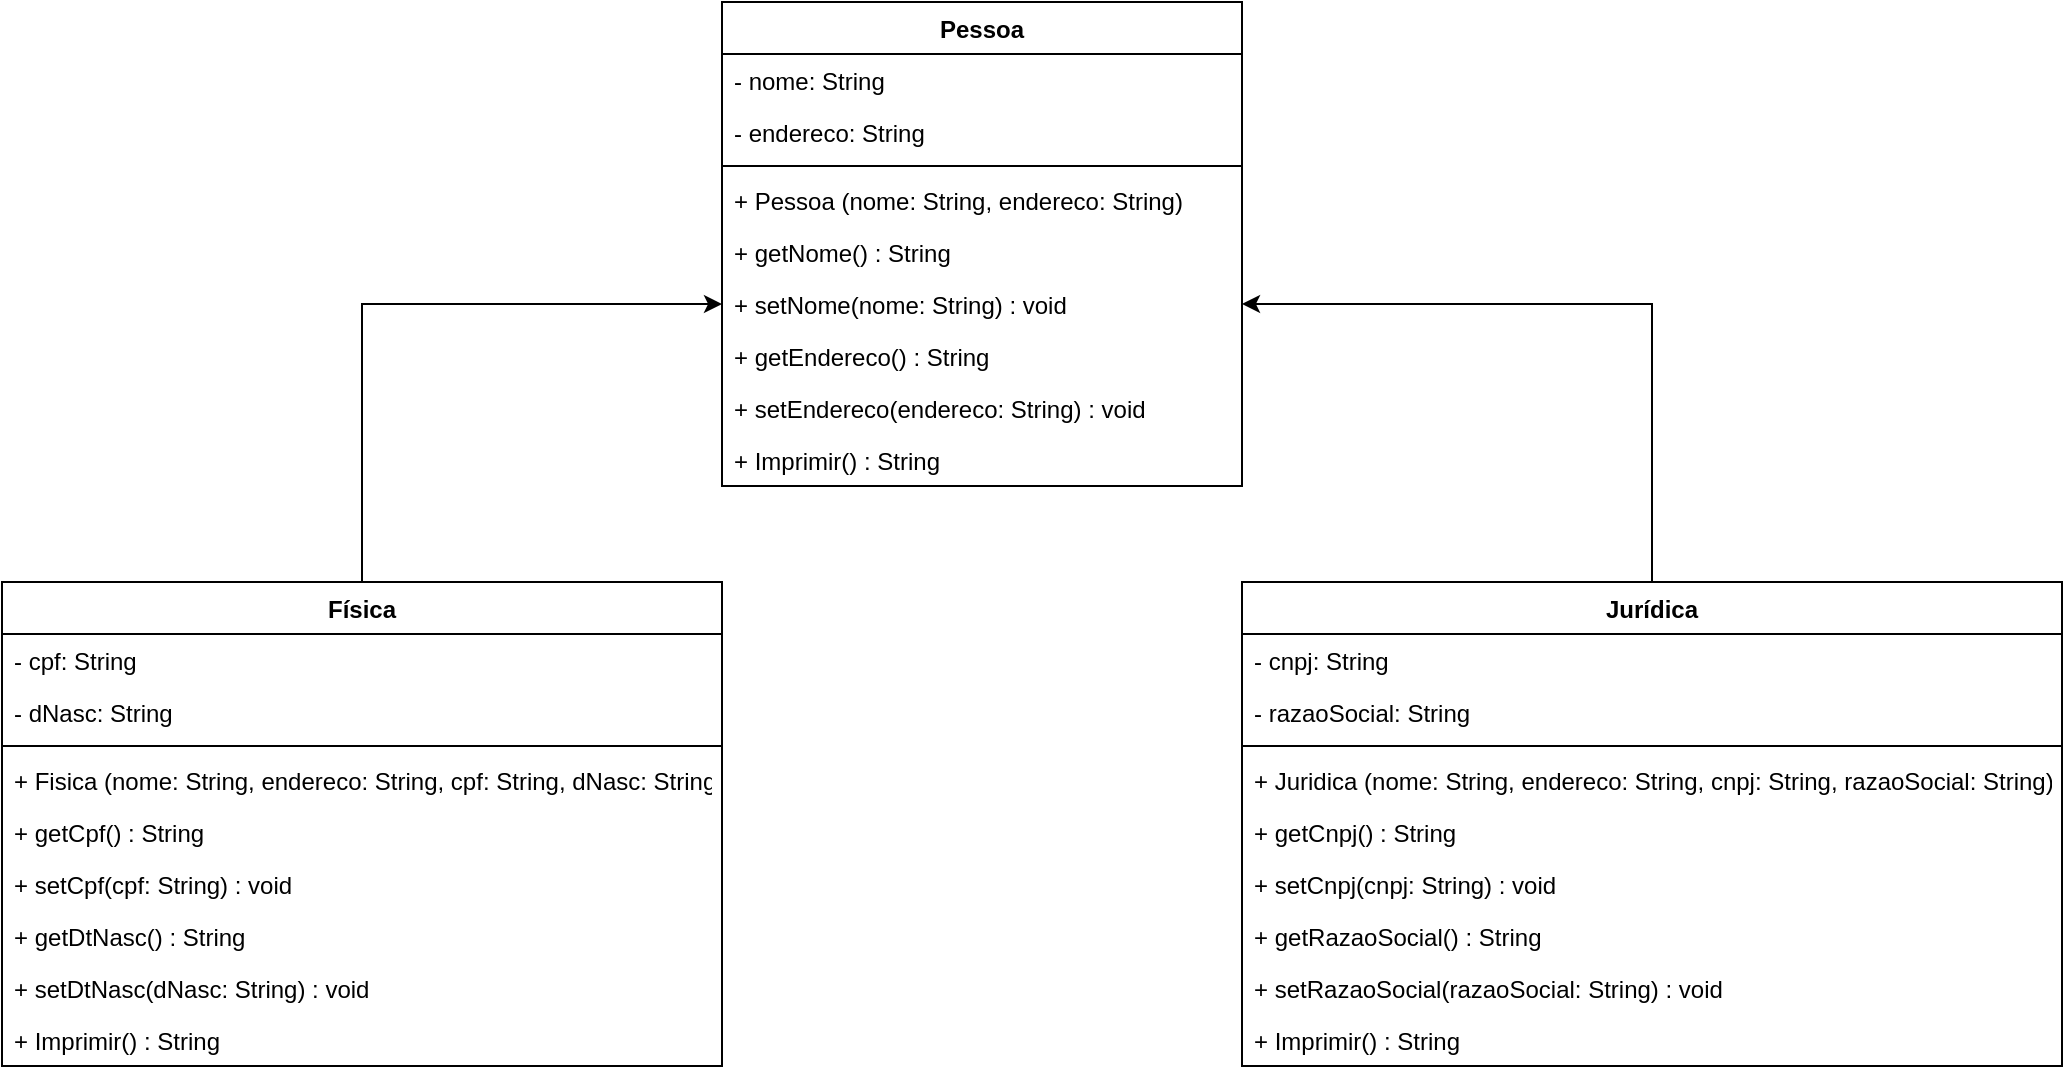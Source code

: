 <mxfile version="20.2.2" type="device"><diagram id="C5RBs43oDa-KdzZeNtuy" name="Page-1"><mxGraphModel dx="2067" dy="643" grid="1" gridSize="10" guides="1" tooltips="1" connect="1" arrows="1" fold="1" page="1" pageScale="1" pageWidth="827" pageHeight="1169" math="0" shadow="0"><root><mxCell id="WIyWlLk6GJQsqaUBKTNV-0"/><mxCell id="WIyWlLk6GJQsqaUBKTNV-1" parent="WIyWlLk6GJQsqaUBKTNV-0"/><mxCell id="zkfFHV4jXpPFQw0GAbJ--0" value="Pessoa" style="swimlane;fontStyle=1;align=center;verticalAlign=top;childLayout=stackLayout;horizontal=1;startSize=26;horizontalStack=0;resizeParent=1;resizeLast=0;collapsible=1;marginBottom=0;rounded=0;shadow=0;strokeWidth=1;" parent="WIyWlLk6GJQsqaUBKTNV-1" vertex="1"><mxGeometry x="220" y="120" width="260" height="242" as="geometry"><mxRectangle x="220" y="120" width="160" height="26" as="alternateBounds"/></mxGeometry></mxCell><mxCell id="zkfFHV4jXpPFQw0GAbJ--1" value="- nome: String" style="text;align=left;verticalAlign=top;spacingLeft=4;spacingRight=4;overflow=hidden;rotatable=0;points=[[0,0.5],[1,0.5]];portConstraint=eastwest;" parent="zkfFHV4jXpPFQw0GAbJ--0" vertex="1"><mxGeometry y="26" width="260" height="26" as="geometry"/></mxCell><mxCell id="zkfFHV4jXpPFQw0GAbJ--2" value="- endereco: String" style="text;align=left;verticalAlign=top;spacingLeft=4;spacingRight=4;overflow=hidden;rotatable=0;points=[[0,0.5],[1,0.5]];portConstraint=eastwest;rounded=0;shadow=0;html=0;" parent="zkfFHV4jXpPFQw0GAbJ--0" vertex="1"><mxGeometry y="52" width="260" height="26" as="geometry"/></mxCell><mxCell id="zkfFHV4jXpPFQw0GAbJ--4" value="" style="line;html=1;strokeWidth=1;align=left;verticalAlign=middle;spacingTop=-1;spacingLeft=3;spacingRight=3;rotatable=0;labelPosition=right;points=[];portConstraint=eastwest;" parent="zkfFHV4jXpPFQw0GAbJ--0" vertex="1"><mxGeometry y="78" width="260" height="8" as="geometry"/></mxCell><mxCell id="CPKyelq_5XZp86szRM_W-0" value="+ Pessoa (nome: String, endereco: String)" style="text;align=left;verticalAlign=top;spacingLeft=4;spacingRight=4;overflow=hidden;rotatable=0;points=[[0,0.5],[1,0.5]];portConstraint=eastwest;" vertex="1" parent="zkfFHV4jXpPFQw0GAbJ--0"><mxGeometry y="86" width="260" height="26" as="geometry"/></mxCell><mxCell id="CPKyelq_5XZp86szRM_W-1" value="+ getNome() : String" style="text;align=left;verticalAlign=top;spacingLeft=4;spacingRight=4;overflow=hidden;rotatable=0;points=[[0,0.5],[1,0.5]];portConstraint=eastwest;" vertex="1" parent="zkfFHV4jXpPFQw0GAbJ--0"><mxGeometry y="112" width="260" height="26" as="geometry"/></mxCell><mxCell id="zkfFHV4jXpPFQw0GAbJ--5" value="+ setNome(nome: String) : void" style="text;align=left;verticalAlign=top;spacingLeft=4;spacingRight=4;overflow=hidden;rotatable=0;points=[[0,0.5],[1,0.5]];portConstraint=eastwest;" parent="zkfFHV4jXpPFQw0GAbJ--0" vertex="1"><mxGeometry y="138" width="260" height="26" as="geometry"/></mxCell><mxCell id="CPKyelq_5XZp86szRM_W-2" value="+ getEndereco() : String" style="text;align=left;verticalAlign=top;spacingLeft=4;spacingRight=4;overflow=hidden;rotatable=0;points=[[0,0.5],[1,0.5]];portConstraint=eastwest;" vertex="1" parent="zkfFHV4jXpPFQw0GAbJ--0"><mxGeometry y="164" width="260" height="26" as="geometry"/></mxCell><mxCell id="CPKyelq_5XZp86szRM_W-11" value="+ setEndereco(endereco: String) : void" style="text;align=left;verticalAlign=top;spacingLeft=4;spacingRight=4;overflow=hidden;rotatable=0;points=[[0,0.5],[1,0.5]];portConstraint=eastwest;" vertex="1" parent="zkfFHV4jXpPFQw0GAbJ--0"><mxGeometry y="190" width="260" height="26" as="geometry"/></mxCell><mxCell id="CPKyelq_5XZp86szRM_W-12" value="+ Imprimir() : String" style="text;align=left;verticalAlign=top;spacingLeft=4;spacingRight=4;overflow=hidden;rotatable=0;points=[[0,0.5],[1,0.5]];portConstraint=eastwest;" vertex="1" parent="zkfFHV4jXpPFQw0GAbJ--0"><mxGeometry y="216" width="260" height="26" as="geometry"/></mxCell><mxCell id="CPKyelq_5XZp86szRM_W-44" style="edgeStyle=orthogonalEdgeStyle;rounded=0;orthogonalLoop=1;jettySize=auto;html=1;exitX=0.5;exitY=0;exitDx=0;exitDy=0;entryX=0;entryY=0.5;entryDx=0;entryDy=0;" edge="1" parent="WIyWlLk6GJQsqaUBKTNV-1" source="CPKyelq_5XZp86szRM_W-13" target="zkfFHV4jXpPFQw0GAbJ--5"><mxGeometry relative="1" as="geometry"/></mxCell><mxCell id="CPKyelq_5XZp86szRM_W-13" value="Física" style="swimlane;fontStyle=1;align=center;verticalAlign=top;childLayout=stackLayout;horizontal=1;startSize=26;horizontalStack=0;resizeParent=1;resizeLast=0;collapsible=1;marginBottom=0;rounded=0;shadow=0;strokeWidth=1;" vertex="1" parent="WIyWlLk6GJQsqaUBKTNV-1"><mxGeometry x="-140" y="410" width="360" height="242" as="geometry"><mxRectangle x="220" y="120" width="160" height="26" as="alternateBounds"/></mxGeometry></mxCell><mxCell id="CPKyelq_5XZp86szRM_W-14" value="- cpf: String" style="text;align=left;verticalAlign=top;spacingLeft=4;spacingRight=4;overflow=hidden;rotatable=0;points=[[0,0.5],[1,0.5]];portConstraint=eastwest;" vertex="1" parent="CPKyelq_5XZp86szRM_W-13"><mxGeometry y="26" width="360" height="26" as="geometry"/></mxCell><mxCell id="CPKyelq_5XZp86szRM_W-15" value="- dNasc: String" style="text;align=left;verticalAlign=top;spacingLeft=4;spacingRight=4;overflow=hidden;rotatable=0;points=[[0,0.5],[1,0.5]];portConstraint=eastwest;rounded=0;shadow=0;html=0;" vertex="1" parent="CPKyelq_5XZp86szRM_W-13"><mxGeometry y="52" width="360" height="26" as="geometry"/></mxCell><mxCell id="CPKyelq_5XZp86szRM_W-16" value="" style="line;html=1;strokeWidth=1;align=left;verticalAlign=middle;spacingTop=-1;spacingLeft=3;spacingRight=3;rotatable=0;labelPosition=right;points=[];portConstraint=eastwest;" vertex="1" parent="CPKyelq_5XZp86szRM_W-13"><mxGeometry y="78" width="360" height="8" as="geometry"/></mxCell><mxCell id="CPKyelq_5XZp86szRM_W-17" value="+ Fisica (nome: String, endereco: String, cpf: String, dNasc: String)" style="text;align=left;verticalAlign=top;spacingLeft=4;spacingRight=4;overflow=hidden;rotatable=0;points=[[0,0.5],[1,0.5]];portConstraint=eastwest;" vertex="1" parent="CPKyelq_5XZp86szRM_W-13"><mxGeometry y="86" width="360" height="26" as="geometry"/></mxCell><mxCell id="CPKyelq_5XZp86szRM_W-18" value="+ getCpf() : String" style="text;align=left;verticalAlign=top;spacingLeft=4;spacingRight=4;overflow=hidden;rotatable=0;points=[[0,0.5],[1,0.5]];portConstraint=eastwest;" vertex="1" parent="CPKyelq_5XZp86szRM_W-13"><mxGeometry y="112" width="360" height="26" as="geometry"/></mxCell><mxCell id="CPKyelq_5XZp86szRM_W-19" value="+ setCpf(cpf: String) : void" style="text;align=left;verticalAlign=top;spacingLeft=4;spacingRight=4;overflow=hidden;rotatable=0;points=[[0,0.5],[1,0.5]];portConstraint=eastwest;" vertex="1" parent="CPKyelq_5XZp86szRM_W-13"><mxGeometry y="138" width="360" height="26" as="geometry"/></mxCell><mxCell id="CPKyelq_5XZp86szRM_W-20" value="+ getDtNasc() : String" style="text;align=left;verticalAlign=top;spacingLeft=4;spacingRight=4;overflow=hidden;rotatable=0;points=[[0,0.5],[1,0.5]];portConstraint=eastwest;" vertex="1" parent="CPKyelq_5XZp86szRM_W-13"><mxGeometry y="164" width="360" height="26" as="geometry"/></mxCell><mxCell id="CPKyelq_5XZp86szRM_W-21" value="+ setDtNasc(dNasc: String) : void" style="text;align=left;verticalAlign=top;spacingLeft=4;spacingRight=4;overflow=hidden;rotatable=0;points=[[0,0.5],[1,0.5]];portConstraint=eastwest;" vertex="1" parent="CPKyelq_5XZp86szRM_W-13"><mxGeometry y="190" width="360" height="26" as="geometry"/></mxCell><mxCell id="CPKyelq_5XZp86szRM_W-22" value="+ Imprimir() : String" style="text;align=left;verticalAlign=top;spacingLeft=4;spacingRight=4;overflow=hidden;rotatable=0;points=[[0,0.5],[1,0.5]];portConstraint=eastwest;" vertex="1" parent="CPKyelq_5XZp86szRM_W-13"><mxGeometry y="216" width="360" height="26" as="geometry"/></mxCell><mxCell id="CPKyelq_5XZp86szRM_W-43" style="edgeStyle=orthogonalEdgeStyle;rounded=0;orthogonalLoop=1;jettySize=auto;html=1;exitX=0.5;exitY=0;exitDx=0;exitDy=0;entryX=1;entryY=0.5;entryDx=0;entryDy=0;" edge="1" parent="WIyWlLk6GJQsqaUBKTNV-1" source="CPKyelq_5XZp86szRM_W-33" target="zkfFHV4jXpPFQw0GAbJ--5"><mxGeometry relative="1" as="geometry"/></mxCell><mxCell id="CPKyelq_5XZp86szRM_W-33" value="Jurídica" style="swimlane;fontStyle=1;align=center;verticalAlign=top;childLayout=stackLayout;horizontal=1;startSize=26;horizontalStack=0;resizeParent=1;resizeLast=0;collapsible=1;marginBottom=0;rounded=0;shadow=0;strokeWidth=1;" vertex="1" parent="WIyWlLk6GJQsqaUBKTNV-1"><mxGeometry x="480" y="410" width="410" height="242" as="geometry"><mxRectangle x="220" y="120" width="160" height="26" as="alternateBounds"/></mxGeometry></mxCell><mxCell id="CPKyelq_5XZp86szRM_W-34" value="- cnpj: String" style="text;align=left;verticalAlign=top;spacingLeft=4;spacingRight=4;overflow=hidden;rotatable=0;points=[[0,0.5],[1,0.5]];portConstraint=eastwest;" vertex="1" parent="CPKyelq_5XZp86szRM_W-33"><mxGeometry y="26" width="410" height="26" as="geometry"/></mxCell><mxCell id="CPKyelq_5XZp86szRM_W-35" value="- razaoSocial: String" style="text;align=left;verticalAlign=top;spacingLeft=4;spacingRight=4;overflow=hidden;rotatable=0;points=[[0,0.5],[1,0.5]];portConstraint=eastwest;rounded=0;shadow=0;html=0;" vertex="1" parent="CPKyelq_5XZp86szRM_W-33"><mxGeometry y="52" width="410" height="26" as="geometry"/></mxCell><mxCell id="CPKyelq_5XZp86szRM_W-36" value="" style="line;html=1;strokeWidth=1;align=left;verticalAlign=middle;spacingTop=-1;spacingLeft=3;spacingRight=3;rotatable=0;labelPosition=right;points=[];portConstraint=eastwest;" vertex="1" parent="CPKyelq_5XZp86szRM_W-33"><mxGeometry y="78" width="410" height="8" as="geometry"/></mxCell><mxCell id="CPKyelq_5XZp86szRM_W-37" value="+ Juridica (nome: String, endereco: String, cnpj: String, razaoSocial: String)" style="text;align=left;verticalAlign=top;spacingLeft=4;spacingRight=4;overflow=hidden;rotatable=0;points=[[0,0.5],[1,0.5]];portConstraint=eastwest;" vertex="1" parent="CPKyelq_5XZp86szRM_W-33"><mxGeometry y="86" width="410" height="26" as="geometry"/></mxCell><mxCell id="CPKyelq_5XZp86szRM_W-38" value="+ getCnpj() : String" style="text;align=left;verticalAlign=top;spacingLeft=4;spacingRight=4;overflow=hidden;rotatable=0;points=[[0,0.5],[1,0.5]];portConstraint=eastwest;" vertex="1" parent="CPKyelq_5XZp86szRM_W-33"><mxGeometry y="112" width="410" height="26" as="geometry"/></mxCell><mxCell id="CPKyelq_5XZp86szRM_W-39" value="+ setCnpj(cnpj: String) : void" style="text;align=left;verticalAlign=top;spacingLeft=4;spacingRight=4;overflow=hidden;rotatable=0;points=[[0,0.5],[1,0.5]];portConstraint=eastwest;" vertex="1" parent="CPKyelq_5XZp86szRM_W-33"><mxGeometry y="138" width="410" height="26" as="geometry"/></mxCell><mxCell id="CPKyelq_5XZp86szRM_W-40" value="+ getRazaoSocial() : String" style="text;align=left;verticalAlign=top;spacingLeft=4;spacingRight=4;overflow=hidden;rotatable=0;points=[[0,0.5],[1,0.5]];portConstraint=eastwest;" vertex="1" parent="CPKyelq_5XZp86szRM_W-33"><mxGeometry y="164" width="410" height="26" as="geometry"/></mxCell><mxCell id="CPKyelq_5XZp86szRM_W-41" value="+ setRazaoSocial(razaoSocial: String) : void" style="text;align=left;verticalAlign=top;spacingLeft=4;spacingRight=4;overflow=hidden;rotatable=0;points=[[0,0.5],[1,0.5]];portConstraint=eastwest;" vertex="1" parent="CPKyelq_5XZp86szRM_W-33"><mxGeometry y="190" width="410" height="26" as="geometry"/></mxCell><mxCell id="CPKyelq_5XZp86szRM_W-42" value="+ Imprimir() : String" style="text;align=left;verticalAlign=top;spacingLeft=4;spacingRight=4;overflow=hidden;rotatable=0;points=[[0,0.5],[1,0.5]];portConstraint=eastwest;" vertex="1" parent="CPKyelq_5XZp86szRM_W-33"><mxGeometry y="216" width="410" height="26" as="geometry"/></mxCell></root></mxGraphModel></diagram></mxfile>